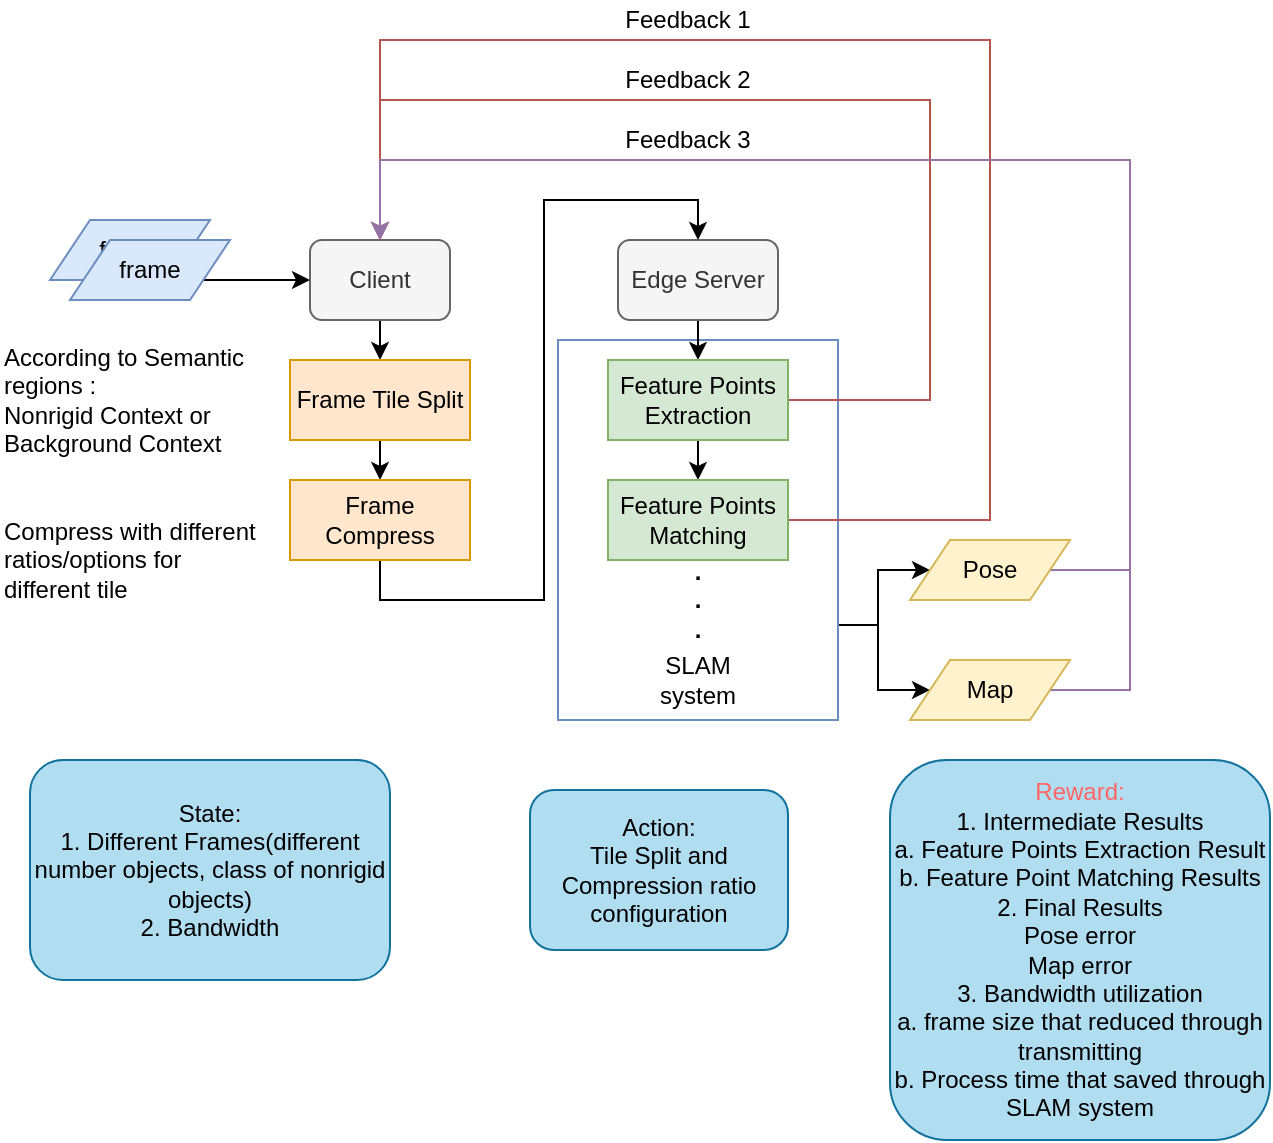 <mxfile version="14.4.2" type="github">
  <diagram id="RAmiI_gLbe4m0hTPBt3y" name="Page-1">
    <mxGraphModel dx="856" dy="524" grid="1" gridSize="10" guides="1" tooltips="1" connect="1" arrows="1" fold="1" page="1" pageScale="1" pageWidth="827" pageHeight="1169" math="0" shadow="0">
      <root>
        <mxCell id="0" />
        <mxCell id="1" parent="0" />
        <mxCell id="QadsBa-9Zq_S_Qc7325S-49" style="edgeStyle=orthogonalEdgeStyle;rounded=0;orthogonalLoop=1;jettySize=auto;html=1;exitX=1;exitY=0.75;exitDx=0;exitDy=0;entryX=0;entryY=0.5;entryDx=0;entryDy=0;" edge="1" parent="1" source="QadsBa-9Zq_S_Qc7325S-30" target="QadsBa-9Zq_S_Qc7325S-48">
          <mxGeometry relative="1" as="geometry" />
        </mxCell>
        <mxCell id="QadsBa-9Zq_S_Qc7325S-50" style="edgeStyle=orthogonalEdgeStyle;rounded=0;orthogonalLoop=1;jettySize=auto;html=1;exitX=1;exitY=0.75;exitDx=0;exitDy=0;entryX=0;entryY=0.5;entryDx=0;entryDy=0;" edge="1" parent="1" source="QadsBa-9Zq_S_Qc7325S-30" target="QadsBa-9Zq_S_Qc7325S-34">
          <mxGeometry relative="1" as="geometry" />
        </mxCell>
        <mxCell id="QadsBa-9Zq_S_Qc7325S-30" value="" style="rounded=0;whiteSpace=wrap;html=1;strokeColor=#6C8EBF;strokeWidth=1;fillColor=none;" vertex="1" parent="1">
          <mxGeometry x="344" y="170" width="140" height="190" as="geometry" />
        </mxCell>
        <mxCell id="QadsBa-9Zq_S_Qc7325S-15" style="edgeStyle=orthogonalEdgeStyle;rounded=0;orthogonalLoop=1;jettySize=auto;html=1;exitX=0.5;exitY=1;exitDx=0;exitDy=0;entryX=0.5;entryY=0;entryDx=0;entryDy=0;" edge="1" parent="1" source="QadsBa-9Zq_S_Qc7325S-1">
          <mxGeometry relative="1" as="geometry">
            <mxPoint x="255" y="180" as="targetPoint" />
          </mxGeometry>
        </mxCell>
        <mxCell id="QadsBa-9Zq_S_Qc7325S-1" value="Client" style="rounded=1;whiteSpace=wrap;html=1;fillColor=#f5f5f5;strokeColor=#666666;fontColor=#333333;" vertex="1" parent="1">
          <mxGeometry x="220" y="120" width="70" height="40" as="geometry" />
        </mxCell>
        <mxCell id="QadsBa-9Zq_S_Qc7325S-25" style="edgeStyle=orthogonalEdgeStyle;rounded=0;orthogonalLoop=1;jettySize=auto;html=1;exitX=0.5;exitY=1;exitDx=0;exitDy=0;entryX=0.5;entryY=0;entryDx=0;entryDy=0;" edge="1" parent="1" source="QadsBa-9Zq_S_Qc7325S-3" target="QadsBa-9Zq_S_Qc7325S-17">
          <mxGeometry relative="1" as="geometry" />
        </mxCell>
        <mxCell id="QadsBa-9Zq_S_Qc7325S-3" value="Edge Server" style="rounded=1;whiteSpace=wrap;html=1;fillColor=#f5f5f5;strokeColor=#666666;fontColor=#333333;" vertex="1" parent="1">
          <mxGeometry x="374" y="120" width="80" height="40" as="geometry" />
        </mxCell>
        <mxCell id="QadsBa-9Zq_S_Qc7325S-4" value="frame" style="shape=parallelogram;perimeter=parallelogramPerimeter;whiteSpace=wrap;html=1;fixedSize=1;fillColor=#dae8fc;strokeColor=#6c8ebf;" vertex="1" parent="1">
          <mxGeometry x="90" y="110" width="80" height="30" as="geometry" />
        </mxCell>
        <mxCell id="QadsBa-9Zq_S_Qc7325S-11" style="edgeStyle=orthogonalEdgeStyle;rounded=0;orthogonalLoop=1;jettySize=auto;html=1;exitX=1;exitY=0.75;exitDx=0;exitDy=0;entryX=0;entryY=0.5;entryDx=0;entryDy=0;" edge="1" parent="1" source="QadsBa-9Zq_S_Qc7325S-9" target="QadsBa-9Zq_S_Qc7325S-1">
          <mxGeometry relative="1" as="geometry" />
        </mxCell>
        <mxCell id="QadsBa-9Zq_S_Qc7325S-9" value="frame" style="shape=parallelogram;perimeter=parallelogramPerimeter;whiteSpace=wrap;html=1;fixedSize=1;fillColor=#dae8fc;strokeColor=#6c8ebf;" vertex="1" parent="1">
          <mxGeometry x="100" y="120" width="80" height="30" as="geometry" />
        </mxCell>
        <mxCell id="QadsBa-9Zq_S_Qc7325S-26" style="edgeStyle=orthogonalEdgeStyle;rounded=0;orthogonalLoop=1;jettySize=auto;html=1;exitX=0.5;exitY=1;exitDx=0;exitDy=0;entryX=0.5;entryY=0;entryDx=0;entryDy=0;" edge="1" parent="1" source="QadsBa-9Zq_S_Qc7325S-17" target="QadsBa-9Zq_S_Qc7325S-18">
          <mxGeometry relative="1" as="geometry" />
        </mxCell>
        <mxCell id="QadsBa-9Zq_S_Qc7325S-42" style="edgeStyle=orthogonalEdgeStyle;rounded=0;orthogonalLoop=1;jettySize=auto;html=1;exitX=1;exitY=0.5;exitDx=0;exitDy=0;entryX=0.5;entryY=0;entryDx=0;entryDy=0;fillColor=#f8cecc;strokeColor=#b85450;" edge="1" parent="1" source="QadsBa-9Zq_S_Qc7325S-17" target="QadsBa-9Zq_S_Qc7325S-1">
          <mxGeometry relative="1" as="geometry">
            <Array as="points">
              <mxPoint x="530" y="200" />
              <mxPoint x="530" y="50" />
              <mxPoint x="255" y="50" />
            </Array>
          </mxGeometry>
        </mxCell>
        <mxCell id="QadsBa-9Zq_S_Qc7325S-17" value="Feature Points&lt;br&gt;Extraction" style="rounded=0;whiteSpace=wrap;html=1;strokeColor=#82b366;strokeWidth=1;fillColor=#d5e8d4;" vertex="1" parent="1">
          <mxGeometry x="369" y="180" width="90" height="40" as="geometry" />
        </mxCell>
        <mxCell id="QadsBa-9Zq_S_Qc7325S-44" style="edgeStyle=orthogonalEdgeStyle;rounded=0;orthogonalLoop=1;jettySize=auto;html=1;exitX=1;exitY=0.5;exitDx=0;exitDy=0;entryX=0.5;entryY=0;entryDx=0;entryDy=0;fillColor=#f8cecc;strokeColor=#b85450;" edge="1" parent="1" source="QadsBa-9Zq_S_Qc7325S-18" target="QadsBa-9Zq_S_Qc7325S-1">
          <mxGeometry relative="1" as="geometry">
            <Array as="points">
              <mxPoint x="560" y="260" />
              <mxPoint x="560" y="20" />
              <mxPoint x="255" y="20" />
            </Array>
          </mxGeometry>
        </mxCell>
        <mxCell id="QadsBa-9Zq_S_Qc7325S-18" value="Feature Points&lt;br&gt;Matching" style="rounded=0;whiteSpace=wrap;html=1;strokeColor=#82b366;strokeWidth=1;fillColor=#d5e8d4;" vertex="1" parent="1">
          <mxGeometry x="369" y="240" width="90" height="40" as="geometry" />
        </mxCell>
        <mxCell id="QadsBa-9Zq_S_Qc7325S-23" style="edgeStyle=orthogonalEdgeStyle;rounded=0;orthogonalLoop=1;jettySize=auto;html=1;exitX=0.5;exitY=1;exitDx=0;exitDy=0;entryX=0.5;entryY=0;entryDx=0;entryDy=0;" edge="1" parent="1" source="QadsBa-9Zq_S_Qc7325S-20" target="QadsBa-9Zq_S_Qc7325S-21">
          <mxGeometry relative="1" as="geometry" />
        </mxCell>
        <mxCell id="QadsBa-9Zq_S_Qc7325S-20" value="Frame Tile Split" style="rounded=0;whiteSpace=wrap;html=1;strokeColor=#d79b00;strokeWidth=1;fillColor=#ffe6cc;" vertex="1" parent="1">
          <mxGeometry x="210" y="180" width="90" height="40" as="geometry" />
        </mxCell>
        <mxCell id="QadsBa-9Zq_S_Qc7325S-24" style="edgeStyle=orthogonalEdgeStyle;rounded=0;orthogonalLoop=1;jettySize=auto;html=1;exitX=0.5;exitY=1;exitDx=0;exitDy=0;entryX=0.5;entryY=0;entryDx=0;entryDy=0;" edge="1" parent="1" source="QadsBa-9Zq_S_Qc7325S-21" target="QadsBa-9Zq_S_Qc7325S-3">
          <mxGeometry relative="1" as="geometry" />
        </mxCell>
        <mxCell id="QadsBa-9Zq_S_Qc7325S-21" value="Frame Compress" style="rounded=0;whiteSpace=wrap;html=1;strokeColor=#d79b00;strokeWidth=1;fillColor=#ffe6cc;" vertex="1" parent="1">
          <mxGeometry x="210" y="240" width="90" height="40" as="geometry" />
        </mxCell>
        <mxCell id="QadsBa-9Zq_S_Qc7325S-22" value="According to Semantic regions :&lt;br&gt;Nonrigid Context or Background Context" style="text;html=1;strokeColor=none;fillColor=none;align=left;verticalAlign=middle;whiteSpace=wrap;rounded=0;" vertex="1" parent="1">
          <mxGeometry x="65" y="170" width="130" height="60" as="geometry" />
        </mxCell>
        <mxCell id="QadsBa-9Zq_S_Qc7325S-27" value="Compress with different ratios/options for different tile" style="text;html=1;strokeColor=none;fillColor=none;align=left;verticalAlign=middle;whiteSpace=wrap;rounded=0;" vertex="1" parent="1">
          <mxGeometry x="65" y="250" width="130" height="60" as="geometry" />
        </mxCell>
        <mxCell id="QadsBa-9Zq_S_Qc7325S-28" value="&lt;b&gt;.&lt;br&gt;.&lt;br&gt;.&lt;/b&gt;" style="text;html=1;strokeColor=none;fillColor=none;align=center;verticalAlign=middle;whiteSpace=wrap;rounded=0;" vertex="1" parent="1">
          <mxGeometry x="394" y="290" width="40" height="20" as="geometry" />
        </mxCell>
        <mxCell id="QadsBa-9Zq_S_Qc7325S-32" value="SLAM system" style="text;html=1;strokeColor=none;fillColor=none;align=center;verticalAlign=middle;whiteSpace=wrap;rounded=0;" vertex="1" parent="1">
          <mxGeometry x="394" y="330" width="40" height="20" as="geometry" />
        </mxCell>
        <mxCell id="QadsBa-9Zq_S_Qc7325S-52" style="edgeStyle=orthogonalEdgeStyle;rounded=0;orthogonalLoop=1;jettySize=auto;html=1;exitX=1;exitY=0.5;exitDx=0;exitDy=0;entryX=0.5;entryY=0;entryDx=0;entryDy=0;fillColor=#e1d5e7;strokeColor=#9673a6;" edge="1" parent="1" source="QadsBa-9Zq_S_Qc7325S-34" target="QadsBa-9Zq_S_Qc7325S-1">
          <mxGeometry relative="1" as="geometry">
            <Array as="points">
              <mxPoint x="630" y="345" />
              <mxPoint x="630" y="80" />
              <mxPoint x="255" y="80" />
            </Array>
          </mxGeometry>
        </mxCell>
        <mxCell id="QadsBa-9Zq_S_Qc7325S-34" value="Map" style="shape=parallelogram;perimeter=parallelogramPerimeter;whiteSpace=wrap;html=1;fixedSize=1;fillColor=#fff2cc;strokeColor=#d6b656;" vertex="1" parent="1">
          <mxGeometry x="520" y="330" width="80" height="30" as="geometry" />
        </mxCell>
        <mxCell id="QadsBa-9Zq_S_Qc7325S-43" value="Feedback 2" style="text;html=1;strokeColor=none;fillColor=none;align=center;verticalAlign=middle;whiteSpace=wrap;rounded=0;" vertex="1" parent="1">
          <mxGeometry x="374" y="30" width="70" height="20" as="geometry" />
        </mxCell>
        <mxCell id="QadsBa-9Zq_S_Qc7325S-46" value="Feedback 1" style="text;html=1;strokeColor=none;fillColor=none;align=center;verticalAlign=middle;whiteSpace=wrap;rounded=0;" vertex="1" parent="1">
          <mxGeometry x="374" width="70" height="20" as="geometry" />
        </mxCell>
        <mxCell id="QadsBa-9Zq_S_Qc7325S-51" style="edgeStyle=orthogonalEdgeStyle;rounded=0;orthogonalLoop=1;jettySize=auto;html=1;exitX=1;exitY=0.5;exitDx=0;exitDy=0;entryX=0.5;entryY=0;entryDx=0;entryDy=0;fillColor=#e1d5e7;strokeColor=#9673a6;" edge="1" parent="1" source="QadsBa-9Zq_S_Qc7325S-48" target="QadsBa-9Zq_S_Qc7325S-1">
          <mxGeometry relative="1" as="geometry">
            <Array as="points">
              <mxPoint x="630" y="285" />
              <mxPoint x="630" y="80" />
              <mxPoint x="255" y="80" />
            </Array>
          </mxGeometry>
        </mxCell>
        <mxCell id="QadsBa-9Zq_S_Qc7325S-48" value="Pose" style="shape=parallelogram;perimeter=parallelogramPerimeter;whiteSpace=wrap;html=1;fixedSize=1;fillColor=#fff2cc;strokeColor=#d6b656;" vertex="1" parent="1">
          <mxGeometry x="520" y="270" width="80" height="30" as="geometry" />
        </mxCell>
        <mxCell id="QadsBa-9Zq_S_Qc7325S-53" value="Feedback 3" style="text;html=1;strokeColor=none;fillColor=none;align=center;verticalAlign=middle;whiteSpace=wrap;rounded=0;" vertex="1" parent="1">
          <mxGeometry x="374" y="60" width="70" height="20" as="geometry" />
        </mxCell>
        <mxCell id="QadsBa-9Zq_S_Qc7325S-58" value="State:&lt;br&gt;&lt;div&gt;&lt;div&gt;&lt;span style=&quot;background-color: transparent&quot;&gt;1. Different Frames&lt;/span&gt;&lt;span style=&quot;background-color: transparent&quot;&gt;(different number objects, class of nonrigid objects)&lt;/span&gt;&lt;/div&gt;&lt;span style=&quot;background-color: transparent&quot;&gt;&lt;div&gt;&lt;span style=&quot;background-color: transparent&quot;&gt;2. Bandwidth&lt;/span&gt;&lt;/div&gt;&lt;/span&gt;&lt;/div&gt;" style="rounded=1;whiteSpace=wrap;html=1;strokeColor=#10739e;strokeWidth=1;fillColor=#b1ddf0;align=center;" vertex="1" parent="1">
          <mxGeometry x="80" y="380" width="180" height="110" as="geometry" />
        </mxCell>
        <mxCell id="QadsBa-9Zq_S_Qc7325S-59" value="Action:&lt;br&gt;Tile Split and Compression ratio configuration" style="rounded=1;whiteSpace=wrap;html=1;strokeColor=#10739e;strokeWidth=1;fillColor=#b1ddf0;" vertex="1" parent="1">
          <mxGeometry x="330" y="395" width="129" height="80" as="geometry" />
        </mxCell>
        <mxCell id="QadsBa-9Zq_S_Qc7325S-60" value="&lt;font color=&quot;#ff6666&quot;&gt;Reward:&lt;/font&gt;&lt;br&gt;1. Intermediate Results&lt;br&gt;a. Feature Points Extraction Result&lt;br&gt;b. Feature Point Matching Results&lt;br&gt;2. Final Results&lt;br&gt;Pose error&lt;br&gt;Map error&lt;br&gt;3. Bandwidth utilization&lt;br&gt;a. frame size that reduced through transmitting&lt;br&gt;b. Process time that saved through SLAM system&lt;br&gt;" style="rounded=1;whiteSpace=wrap;html=1;strokeColor=#10739e;strokeWidth=1;fillColor=#b1ddf0;" vertex="1" parent="1">
          <mxGeometry x="510" y="380" width="190" height="190" as="geometry" />
        </mxCell>
      </root>
    </mxGraphModel>
  </diagram>
</mxfile>
